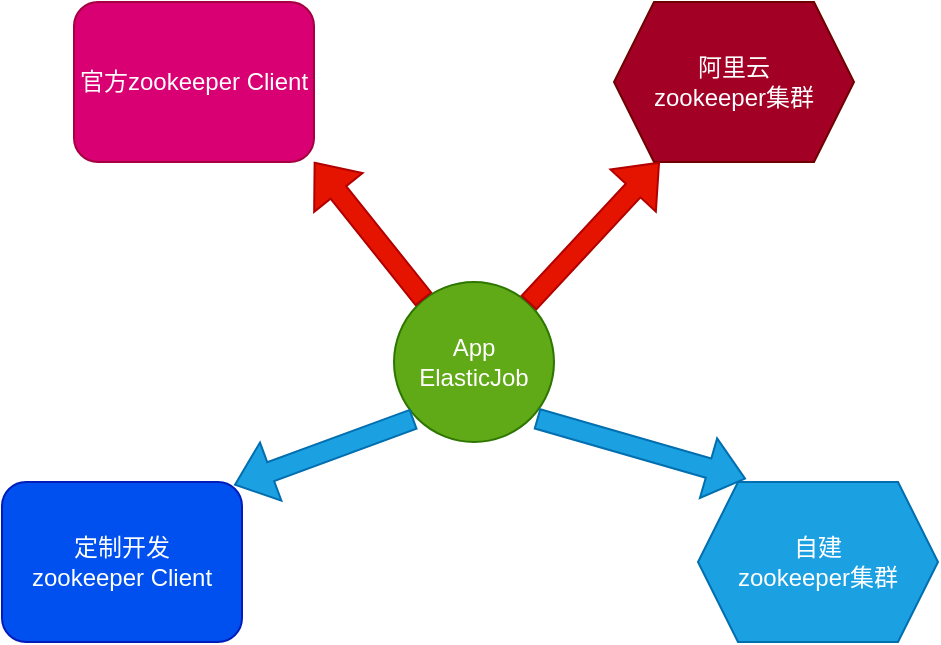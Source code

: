 <mxfile version="20.1.1" type="github"><diagram id="9m2jdpM1V6-UWbfz11xl" name="Page-1"><mxGraphModel dx="946" dy="573" grid="1" gridSize="10" guides="1" tooltips="1" connect="1" arrows="1" fold="1" page="1" pageScale="1" pageWidth="827" pageHeight="1169" math="0" shadow="0"><root><mxCell id="0"/><mxCell id="1" parent="0"/><mxCell id="-1nJ5A2c_jbNNX3jsCw5-1" value="App&lt;br&gt;ElasticJob" style="ellipse;whiteSpace=wrap;html=1;aspect=fixed;fillColor=#60a917;fontColor=#ffffff;strokeColor=#2D7600;" vertex="1" parent="1"><mxGeometry x="360" y="260" width="80" height="80" as="geometry"/></mxCell><mxCell id="-1nJ5A2c_jbNNX3jsCw5-3" value="官方zookeeper Client" style="rounded=1;whiteSpace=wrap;html=1;fillColor=#d80073;fontColor=#ffffff;strokeColor=#A50040;" vertex="1" parent="1"><mxGeometry x="200" y="120" width="120" height="80" as="geometry"/></mxCell><mxCell id="-1nJ5A2c_jbNNX3jsCw5-4" value="阿里云&lt;br&gt;zookeeper集群" style="shape=hexagon;perimeter=hexagonPerimeter2;whiteSpace=wrap;html=1;fixedSize=1;fillColor=#a20025;fontColor=#ffffff;strokeColor=#6F0000;" vertex="1" parent="1"><mxGeometry x="470" y="120" width="120" height="80" as="geometry"/></mxCell><mxCell id="-1nJ5A2c_jbNNX3jsCw5-5" value="自建&lt;br&gt;zookeeper集群" style="shape=hexagon;perimeter=hexagonPerimeter2;whiteSpace=wrap;html=1;fixedSize=1;fillColor=#1ba1e2;fontColor=#ffffff;strokeColor=#006EAF;" vertex="1" parent="1"><mxGeometry x="512" y="360" width="120" height="80" as="geometry"/></mxCell><mxCell id="-1nJ5A2c_jbNNX3jsCw5-6" value="定制开发&lt;br&gt;zookeeper Client" style="rounded=1;whiteSpace=wrap;html=1;fillColor=#0050ef;fontColor=#ffffff;strokeColor=#001DBC;" vertex="1" parent="1"><mxGeometry x="164" y="360" width="120" height="80" as="geometry"/></mxCell><mxCell id="-1nJ5A2c_jbNNX3jsCw5-7" value="" style="shape=flexArrow;endArrow=classic;html=1;rounded=0;fillColor=#e51400;strokeColor=#B20000;" edge="1" parent="1" source="-1nJ5A2c_jbNNX3jsCw5-1"><mxGeometry width="50" height="50" relative="1" as="geometry"><mxPoint x="300" y="250" as="sourcePoint"/><mxPoint x="320" y="200" as="targetPoint"/></mxGeometry></mxCell><mxCell id="-1nJ5A2c_jbNNX3jsCw5-9" value="" style="shape=flexArrow;endArrow=classic;html=1;rounded=0;fillColor=#e51400;strokeColor=#B20000;" edge="1" parent="1" source="-1nJ5A2c_jbNNX3jsCw5-1" target="-1nJ5A2c_jbNNX3jsCw5-4"><mxGeometry width="50" height="50" relative="1" as="geometry"><mxPoint x="428" y="269" as="sourcePoint"/><mxPoint x="372.49" y="200" as="targetPoint"/></mxGeometry></mxCell><mxCell id="-1nJ5A2c_jbNNX3jsCw5-10" value="" style="shape=flexArrow;endArrow=classic;html=1;rounded=0;entryX=0.175;entryY=-0.019;entryDx=0;entryDy=0;entryPerimeter=0;exitX=1;exitY=1;exitDx=0;exitDy=0;fillColor=#1ba1e2;strokeColor=#006EAF;" edge="1" parent="1"><mxGeometry width="50" height="50" relative="1" as="geometry"><mxPoint x="431.284" y="328.284" as="sourcePoint"/><mxPoint x="536" y="358.48" as="targetPoint"/></mxGeometry></mxCell><mxCell id="-1nJ5A2c_jbNNX3jsCw5-11" value="" style="shape=flexArrow;endArrow=classic;html=1;rounded=0;exitX=0.075;exitY=0.856;exitDx=0;exitDy=0;exitPerimeter=0;entryX=0.942;entryY=0.019;entryDx=0;entryDy=0;entryPerimeter=0;fillColor=#1ba1e2;strokeColor=#006EAF;" edge="1" parent="1"><mxGeometry width="50" height="50" relative="1" as="geometry"><mxPoint x="370" y="328.48" as="sourcePoint"/><mxPoint x="280.04" y="361.52" as="targetPoint"/></mxGeometry></mxCell><mxCell id="-1nJ5A2c_jbNNX3jsCw5-16" value="" style="shape=image;html=1;verticalAlign=top;verticalLabelPosition=bottom;labelBackgroundColor=#ffffff;imageAspect=0;aspect=fixed;image=https://cdn1.iconfinder.com/data/icons/unicons-line-vol-3/24/x-128.png;fontColor=#FF1966;strokeColor=#FF3370;" vertex="1" parent="1"><mxGeometry x="312" y="240" width="48" height="48" as="geometry"/></mxCell><mxCell id="-1nJ5A2c_jbNNX3jsCw5-20" value="" style="shape=image;html=1;verticalAlign=top;verticalLabelPosition=bottom;labelBackgroundColor=#ffffff;imageAspect=0;aspect=fixed;image=https://cdn1.iconfinder.com/data/icons/unicons-line-vol-3/24/x-128.png;fontColor=#FF1966;strokeColor=#FF3370;" vertex="1" parent="1"><mxGeometry x="450" y="240" width="48" height="48" as="geometry"/></mxCell></root></mxGraphModel></diagram></mxfile>